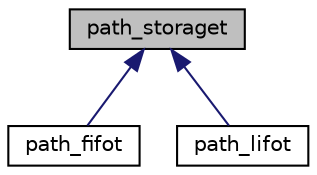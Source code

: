 digraph "path_storaget"
{
 // LATEX_PDF_SIZE
  bgcolor="transparent";
  edge [fontname="Helvetica",fontsize="10",labelfontname="Helvetica",labelfontsize="10"];
  node [fontname="Helvetica",fontsize="10",shape=record];
  Node1 [label="path_storaget",height=0.2,width=0.4,color="black", fillcolor="grey75", style="filled", fontcolor="black",tooltip="Storage for symbolic execution paths to be resumed later."];
  Node1 -> Node2 [dir="back",color="midnightblue",fontsize="10",style="solid",fontname="Helvetica"];
  Node2 [label="path_fifot",height=0.2,width=0.4,color="black",URL="$classpath__fifot.html",tooltip="FIFO save queue: paths are resumed in the order that they were saved."];
  Node1 -> Node3 [dir="back",color="midnightblue",fontsize="10",style="solid",fontname="Helvetica"];
  Node3 [label="path_lifot",height=0.2,width=0.4,color="black",URL="$classpath__lifot.html",tooltip="LIFO save queue: depth-first search, try to finish paths."];
}
